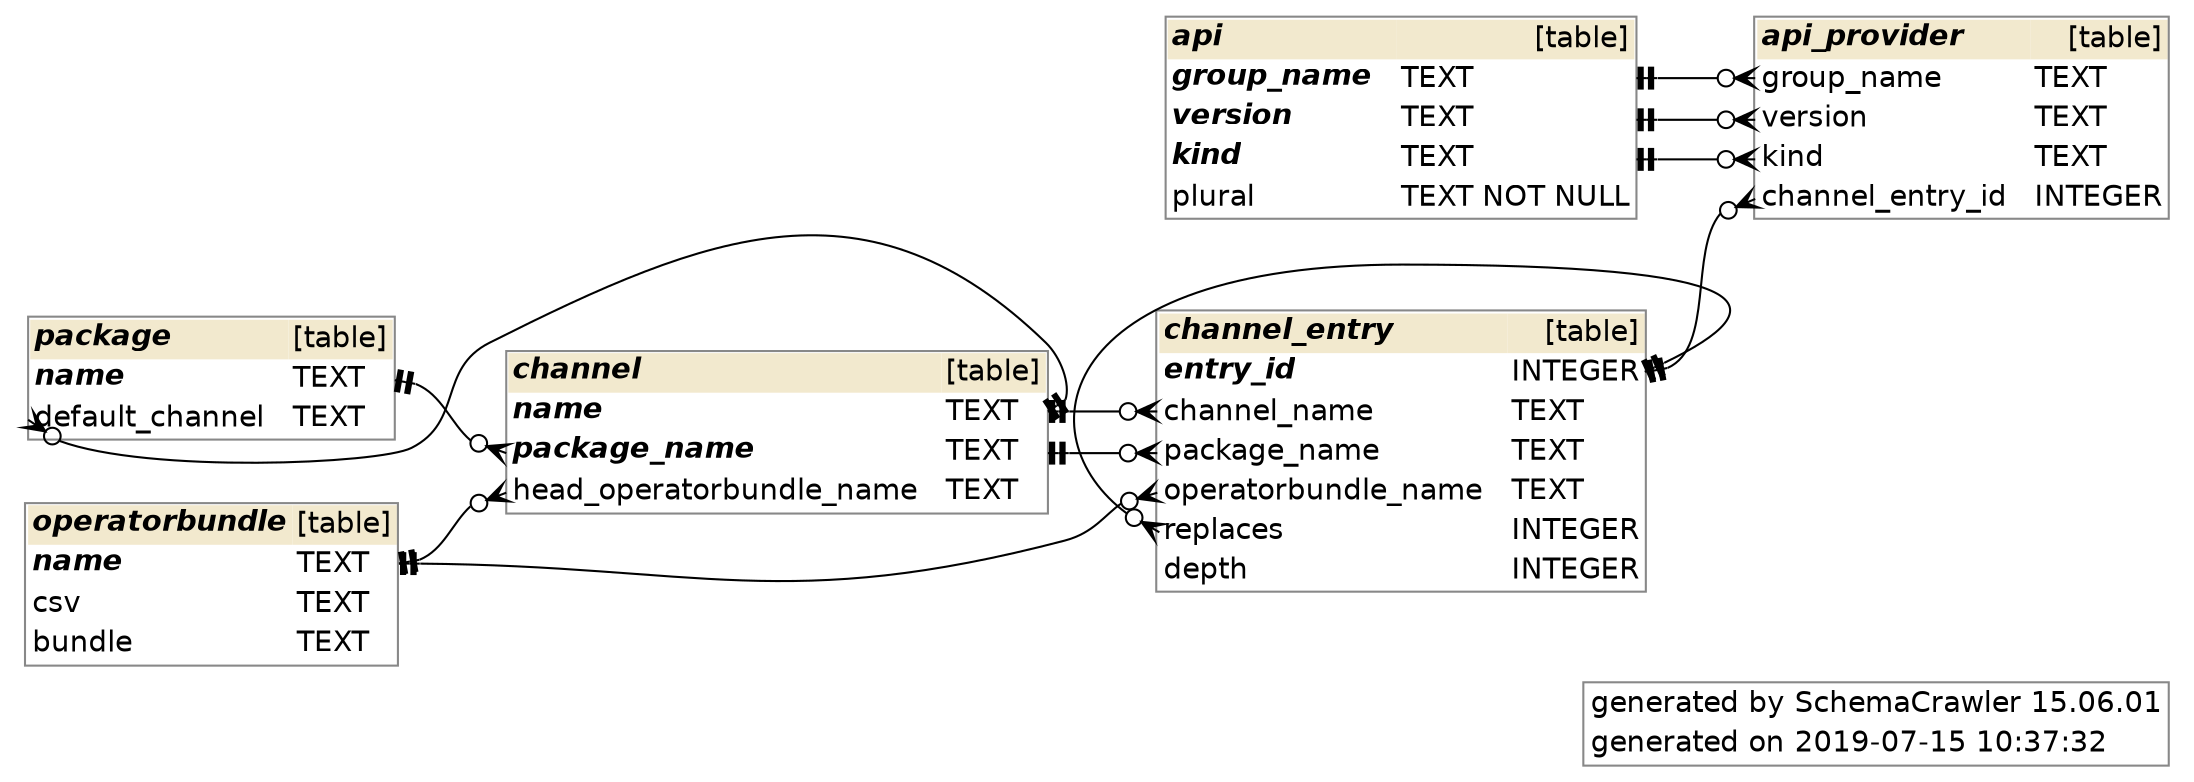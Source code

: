digraph SchemaCrawler_Diagram {
	graph [bb="0,0,955,356",
		fontname=Helvetica,
		label=<
      <table border="1" cellborder="0" cellspacing="0" color="#888888">
	<tr>
		<td align='right'>generated by</td>
		<td align='left'>SchemaCrawler 15.06.01</td>
	</tr>
	<tr>
		<td align='right'>generated on</td>
		<td align='left'>2019-07-15 10:37:32</td>
	</tr>
      </table>
    >,
		labeljust=r,
		lheight=0.53,
		lp="822.5,23",
		lwidth=3.46,
		rankdir=RL
	];
	node [fontname=Helvetica,
		label="\N",
		shape=none
	];
	edge [fontname=Helvetica];
	api_1ee79	 [height=1.3889,
		label=<
      <table border="1" cellborder="0" cellspacing="0" color="#888888">
	<tr>
		<td colspan='2' bgcolor='#F2E9CE' align='left'><b><i>api</i></b></td>
		<td bgcolor='#F2E9CE' align='right'>[table]</td>
	</tr>
	<tr>
		<td port='group_name_4caa54f2.start' align='left'><b><i>group_name</i></b></td>
		<td align='left'> </td>
		<td port='group_name_4caa54f2.end' align='left'>TEXT</td>
	</tr>
	<tr>
		<td port='version_1530fd7f.start' align='left'><b><i>version</i></b></td>
		<td align='left'> </td>
		<td port='version_1530fd7f.end' align='left'>TEXT</td>
	</tr>
	<tr>
		<td port='kind_6e1c3b.start' align='left'><b><i>kind</i></b></td>
		<td align='left'> </td>
		<td port='kind_6e1c3b.end' align='left'>TEXT</td>
	</tr>
	<tr>
		<td port='plural_c583782b.start' align='left'>plural</td>
		<td align='left'> </td>
		<td port='plural_c583782b.end' align='left'>TEXT NOT NULL</td>
	</tr>
      </table>
    >,
		pos="602.5,306",
		width=3.0417];
	api_provider_b06eed5	 [height=1.3889,
		label=<
      <table border="1" cellborder="0" cellspacing="0" color="#888888">
	<tr>
		<td colspan='2' bgcolor='#F2E9CE' align='left'><b><i>api_provider</i></b></td>
		<td bgcolor='#F2E9CE' align='right'>[table]</td>
	</tr>
	<tr>
		<td port='group_name_a2456016.start' align='left'>group_name</td>
		<td align='left'> </td>
		<td port='group_name_a2456016.end' align='left'>TEXT</td>
	</tr>
	<tr>
		<td port='version_6acc08a3.start' align='left'>version</td>
		<td align='left'> </td>
		<td port='version_6acc08a3.end' align='left'>TEXT</td>
	</tr>
	<tr>
		<td port='kind_5609275f.start' align='left'>kind</td>
		<td align='left'> </td>
		<td port='kind_5609275f.end' align='left'>TEXT</td>
	</tr>
	<tr>
		<td port='channel_entry_id_c7decf8f.start' align='left'>channel_entry_id</td>
		<td align='left'> </td>
		<td port='channel_entry_id_c7decf8f.end' align='left'>INTEGER</td>
	</tr>
      </table>
    >,
		pos="854.5,306",
		width=2.7917];
	api_provider_b06eed5:"group_name_a2456016.start":w -> api_1ee79:"group_name_4caa54f2.end":e	 [arrowhead=teetee,
		arrowtail=crowodot,
		dir=both,
		pos="s,763.5,324 e,703.5,324 745.29,324 734.35,324 726.5,324 713.76,324",
		style=solid];
	api_provider_b06eed5:"version_6acc08a3.start":w -> api_1ee79:"version_1530fd7f.end":e	 [arrowhead=teetee,
		arrowtail=crowodot,
		dir=both,
		pos="s,763.5,306 e,703.5,306 745.29,306 734.35,306 726.5,306 713.76,306",
		style=solid];
	api_provider_b06eed5:"kind_5609275f.start":w -> api_1ee79:"kind_6e1c3b.end":e	 [arrowhead=teetee,
		arrowtail=crowodot,
		dir=both,
		pos="s,763.5,288 e,703.5,288 745.29,288 734.35,288 726.5,288 713.76,288",
		style=solid];
	channel_entry_694c4e95	 [height=1.8889,
		label=<
      <table border="1" cellborder="0" cellspacing="0" color="#888888">
	<tr>
		<td colspan='2' bgcolor='#F2E9CE' align='left'><b><i>channel_entry</i></b></td>
		<td bgcolor='#F2E9CE' align='right'>[table]</td>
	</tr>
	<tr>
		<td port='entry_id_4372c013.start' align='left'><b><i>entry_id</i></b></td>
		<td align='left'> </td>
		<td port='entry_id_4372c013.end' align='left'>INTEGER</td>
	</tr>
	<tr>
		<td port='channel_name_bb64e452.start' align='left'>channel_name</td>
		<td align='left'> </td>
		<td port='channel_name_bb64e452.end' align='left'>TEXT</td>
	</tr>
	<tr>
		<td port='package_name_505a3eef.start' align='left'>package_name</td>
		<td align='left'> </td>
		<td port='package_name_505a3eef.end' align='left'>TEXT</td>
	</tr>
	<tr>
		<td port='operatorbundle_name_60db510f.start' align='left'>operatorbundle_name</td>
		<td align='left'> </td>
		<td port='operatorbundle_name_60db510f.end' align='left'>TEXT</td>
	</tr>
	<tr>
		<td port='replaces_a697284a.start' align='left'>replaces</td>
		<td align='left'> </td>
		<td port='replaces_a697284a.end' align='left'>INTEGER</td>
	</tr>
	<tr>
		<td port='depth_c5ee4ece.start' align='left'>depth</td>
		<td align='left'> </td>
		<td port='depth_c5ee4ece.end' align='left'>INTEGER</td>
	</tr>
      </table>
    >,
		pos="602.5,152",
		width=3.2083];
	api_provider_b06eed5:"channel_entry_id_c7decf8f.start":w -> channel_entry_694c4e95:"entry_id_4372c013.end":e	 [arrowhead=teetee,
		arrowtail=crowodot,
		dir=both,
		pos="s,763.5,270 e,709.5,188 746.78,263.29 731.11,245.85 742.31,199.75 719.54,189.88",
		style=solid];
	channel_2c0bf162	 [height=1.1389,
		label=<
      <table border="1" cellborder="0" cellspacing="0" color="#888888">
	<tr>
		<td colspan='2' bgcolor='#F2E9CE' align='left'><b><i>channel</i></b></td>
		<td bgcolor='#F2E9CE' align='right'>[table]</td>
	</tr>
	<tr>
		<td port='name_55a5b569.start' align='left'><b><i>name</i></b></td>
		<td align='left'> </td>
		<td port='name_55a5b569.end' align='left'>TEXT</td>
	</tr>
	<tr>
		<td port='package_name_e58ef5c2.start' align='left'><b><i>package_name</i></b></td>
		<td align='left'> </td>
		<td port='package_name_e58ef5c2.end' align='left'>TEXT</td>
	</tr>
	<tr>
		<td port='head_operatorbundle_name_75bdb303.start' align='left'>head_operatorbundle_name</td>
		<td align='left'> </td>
		<td port='head_operatorbundle_name_75bdb303.end' align='left'>TEXT</td>
	</tr>
      </table>
    >,
		pos="328,161",
		width=3.4167];
	package_cfe5a8a5	 [height=0.88889,
		label=<
      <table border="1" cellborder="0" cellspacing="0" color="#888888">
	<tr>
		<td colspan='2' bgcolor='#F2E9CE' align='left'><b><i>package</i></b></td>
		<td bgcolor='#F2E9CE' align='right'>[table]</td>
	</tr>
	<tr>
		<td port='name_2d02e686.start' align='left'><b><i>name</i></b></td>
		<td align='left'> </td>
		<td port='name_2d02e686.end' align='left'>TEXT</td>
	</tr>
	<tr>
		<td port='default_channel_58a89500.start' align='left'>default_channel</td>
		<td align='left'> </td>
		<td port='default_channel_58a89500.end' align='left'>TEXT</td>
	</tr>
      </table>
    >,
		pos="84.5,185",
		width=2.3472];
	channel_2c0bf162:"package_name_e58ef5c2.start":w -> package_cfe5a8a5:"name_2d02e686.end":e	 [arrowhead=teetee,
		arrowtail=crowodot,
		dir=both,
		pos="s,214,152 e,160.5,185 196.64,158.05 187.26,165.79 182.66,178.74 170.38,183.33",
		style=solid];
	operatorbundle_a549c285	 [height=1.1389,
		label=<
      <table border="1" cellborder="0" cellspacing="0" color="#888888">
	<tr>
		<td colspan='2' bgcolor='#F2E9CE' align='left'><b><i>operatorbundle</i></b></td>
		<td bgcolor='#F2E9CE' align='right'>[table]</td>
	</tr>
	<tr>
		<td port='name_42208a6.start' align='left'><b><i>name</i></b></td>
		<td align='left'> </td>
		<td port='name_42208a6.end' align='left'>TEXT</td>
	</tr>
	<tr>
		<td port='csv_3f01021.start' align='left'>csv</td>
		<td align='left'> </td>
		<td port='csv_3f01021.end' align='left'>TEXT</td>
	</tr>
	<tr>
		<td port='bundle_b1cdbe9d.start' align='left'>bundle</td>
		<td align='left'> </td>
		<td port='bundle_b1cdbe9d.end' align='left'>TEXT</td>
	</tr>
      </table>
    >,
		pos="84.5,87",
		width=2.1944];
	channel_2c0bf162:"head_operatorbundle_name_75bdb303.start":w -> operatorbundle_a549c285:"name_42208a6.end":e	 [arrowhead=teetee,
		arrowtail=crowodot,
		dir=both,
		pos="s,214,134 e,154.5,96 196.75,128.72 184.51,119.91 179.95,102.67 164.39,97.501",
		style=solid];
	package_cfe5a8a5:"default_channel_58a89500.start":w -> channel_2c0bf162:"name_55a5b569.end":e	 [arrowhead=teetee,
		arrowtail=crowodot,
		dir=both,
		pos="s,9.5,167 e,442,170 27.487,165.42 69.2,161.76 169,153 169,153 193.11,165.2 180.89,189.8 205,202 205,202 386.45,177.5 431.82,171.38",
		style=solid];
	channel_entry_694c4e95:"channel_name_bb64e452.start":w -> channel_2c0bf162:"name_55a5b569.end":e	 [arrowhead=teetee,
		arrowtail=crowodot,
		dir=both,
		pos="s,496.5,170 e,442,170 478.39,170 469.5,170 462.67,170 452.24,170",
		style=solid];
	channel_entry_694c4e95:"package_name_505a3eef.start":w -> channel_2c0bf162:"package_name_e58ef5c2.end":e	 [arrowhead=teetee,
		arrowtail=crowodot,
		dir=both,
		pos="s,496.5,152 e,442,152 478.39,152 469.5,152 462.67,152 452.24,152",
		style=solid];
	channel_entry_694c4e95:"replaces_a697284a.start":w -> channel_entry_694c4e95:"entry_id_4372c013.end":e	 [arrowhead=teetee,
		arrowtail=crowodot,
		dir=both,
		pos="s,496.5,116 e,709.5,188 480.83,125.41 434.93,161.02 449.06,238 603,238 763.89,238 772.06,218.78 718.6,192.31",
		style=solid];
	channel_entry_694c4e95:"operatorbundle_name_60db510f.start":w -> operatorbundle_a549c285:"name_42208a6.end":e	 [arrowhead=teetee,
		arrowtail=crowodot,
		dir=both,
		pos="s,496.5,134 e,154.5,96 479.1,129.07 470.72,123.53 465.37,114.81 451,111 326.83,78.062 288.46,95.044 164.74,95.962",
		style=solid];
}
